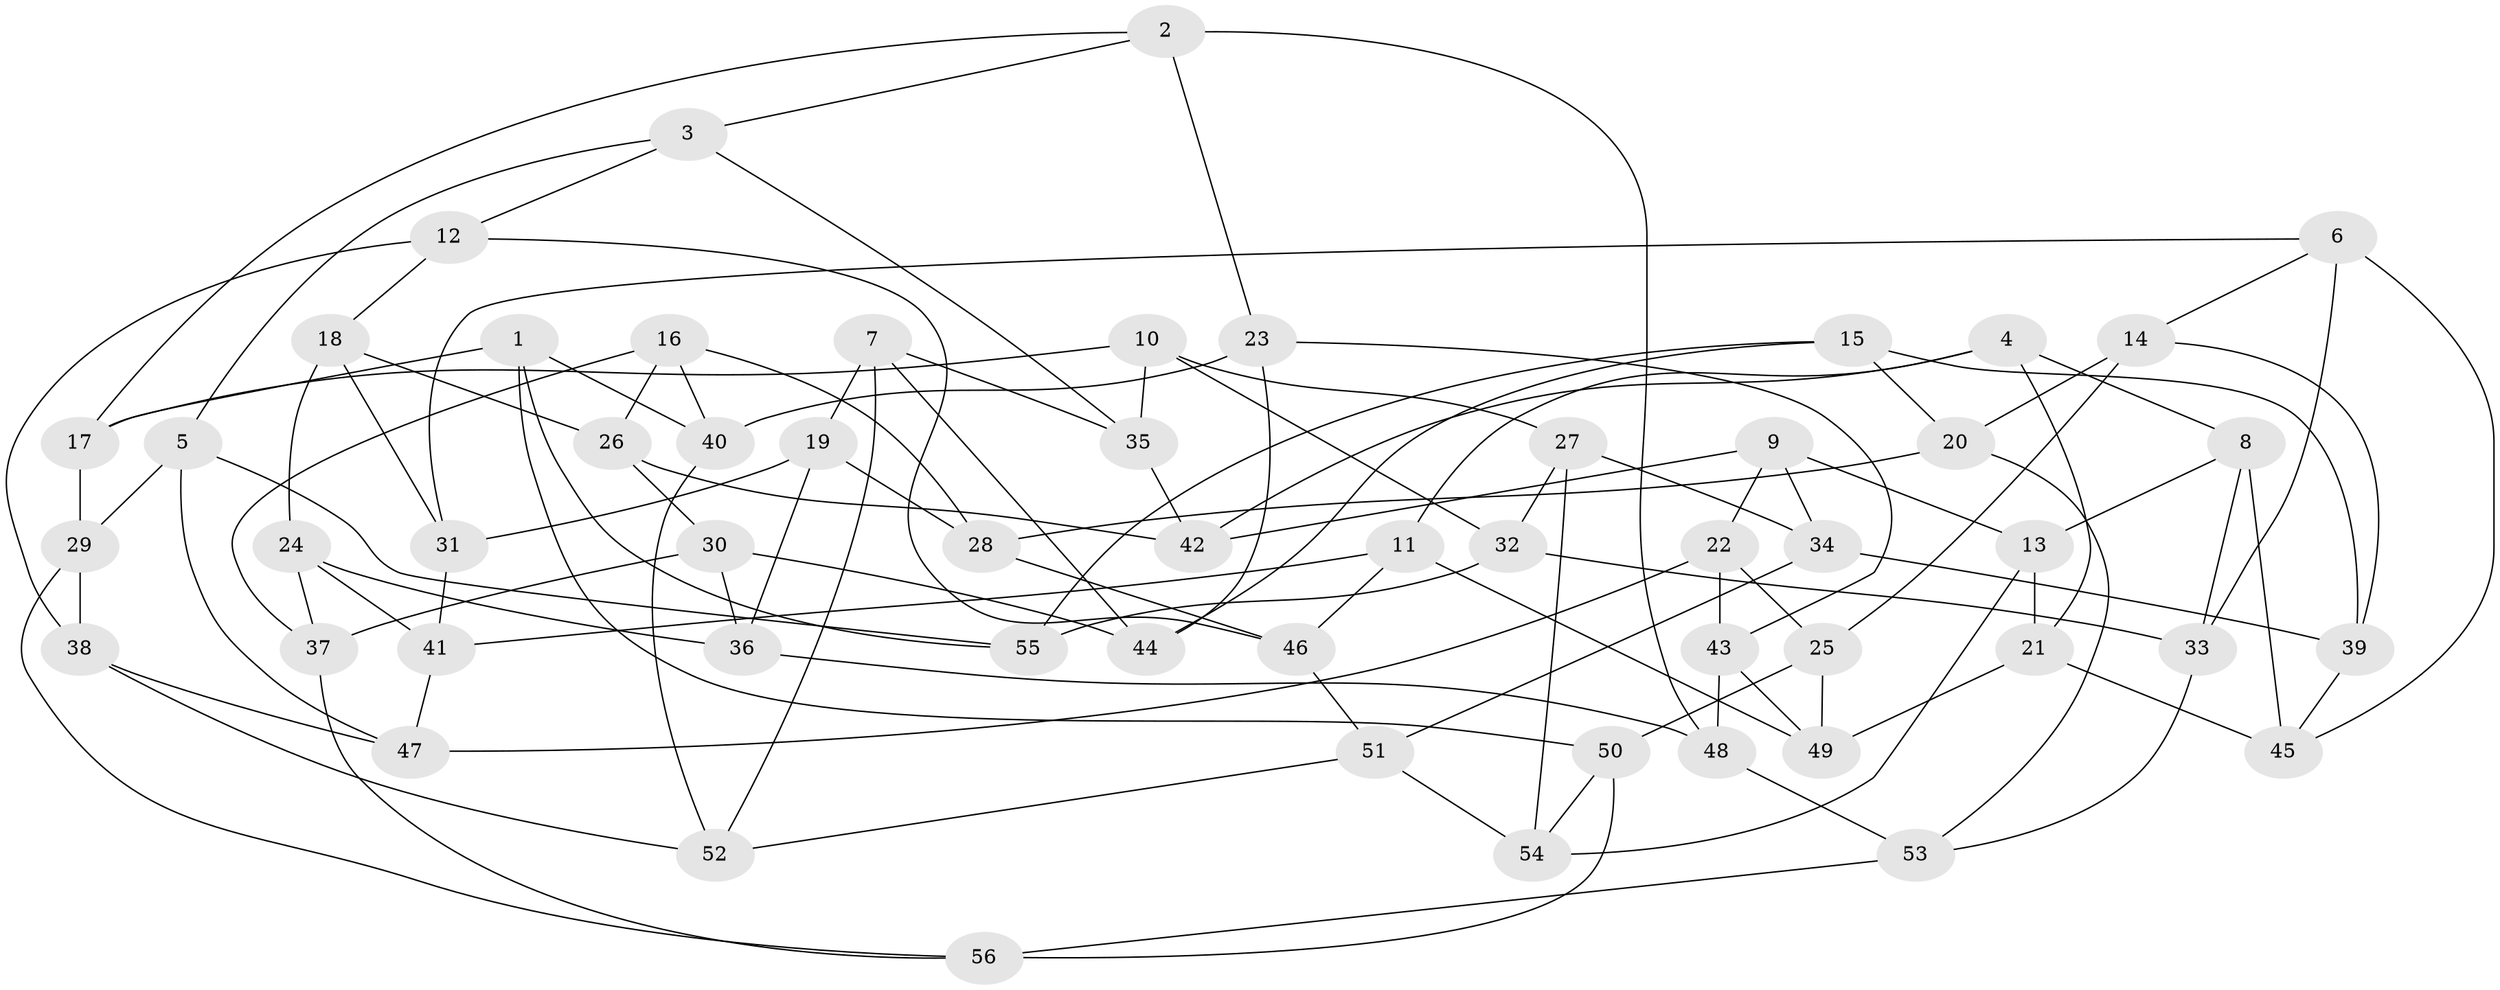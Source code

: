 // Generated by graph-tools (version 1.1) at 2025/59/03/09/25 04:59:37]
// undirected, 56 vertices, 112 edges
graph export_dot {
graph [start="1"]
  node [color=gray90,style=filled];
  1;
  2;
  3;
  4;
  5;
  6;
  7;
  8;
  9;
  10;
  11;
  12;
  13;
  14;
  15;
  16;
  17;
  18;
  19;
  20;
  21;
  22;
  23;
  24;
  25;
  26;
  27;
  28;
  29;
  30;
  31;
  32;
  33;
  34;
  35;
  36;
  37;
  38;
  39;
  40;
  41;
  42;
  43;
  44;
  45;
  46;
  47;
  48;
  49;
  50;
  51;
  52;
  53;
  54;
  55;
  56;
  1 -- 50;
  1 -- 55;
  1 -- 17;
  1 -- 40;
  2 -- 17;
  2 -- 48;
  2 -- 3;
  2 -- 23;
  3 -- 35;
  3 -- 12;
  3 -- 5;
  4 -- 8;
  4 -- 11;
  4 -- 21;
  4 -- 42;
  5 -- 29;
  5 -- 55;
  5 -- 47;
  6 -- 33;
  6 -- 31;
  6 -- 45;
  6 -- 14;
  7 -- 35;
  7 -- 44;
  7 -- 52;
  7 -- 19;
  8 -- 13;
  8 -- 33;
  8 -- 45;
  9 -- 13;
  9 -- 22;
  9 -- 42;
  9 -- 34;
  10 -- 27;
  10 -- 17;
  10 -- 32;
  10 -- 35;
  11 -- 41;
  11 -- 49;
  11 -- 46;
  12 -- 18;
  12 -- 38;
  12 -- 46;
  13 -- 21;
  13 -- 54;
  14 -- 39;
  14 -- 20;
  14 -- 25;
  15 -- 39;
  15 -- 44;
  15 -- 20;
  15 -- 55;
  16 -- 40;
  16 -- 37;
  16 -- 26;
  16 -- 28;
  17 -- 29;
  18 -- 24;
  18 -- 26;
  18 -- 31;
  19 -- 36;
  19 -- 28;
  19 -- 31;
  20 -- 53;
  20 -- 28;
  21 -- 49;
  21 -- 45;
  22 -- 25;
  22 -- 43;
  22 -- 47;
  23 -- 43;
  23 -- 40;
  23 -- 44;
  24 -- 41;
  24 -- 36;
  24 -- 37;
  25 -- 50;
  25 -- 49;
  26 -- 30;
  26 -- 42;
  27 -- 32;
  27 -- 34;
  27 -- 54;
  28 -- 46;
  29 -- 38;
  29 -- 56;
  30 -- 37;
  30 -- 44;
  30 -- 36;
  31 -- 41;
  32 -- 33;
  32 -- 55;
  33 -- 53;
  34 -- 51;
  34 -- 39;
  35 -- 42;
  36 -- 48;
  37 -- 56;
  38 -- 52;
  38 -- 47;
  39 -- 45;
  40 -- 52;
  41 -- 47;
  43 -- 48;
  43 -- 49;
  46 -- 51;
  48 -- 53;
  50 -- 56;
  50 -- 54;
  51 -- 54;
  51 -- 52;
  53 -- 56;
}

